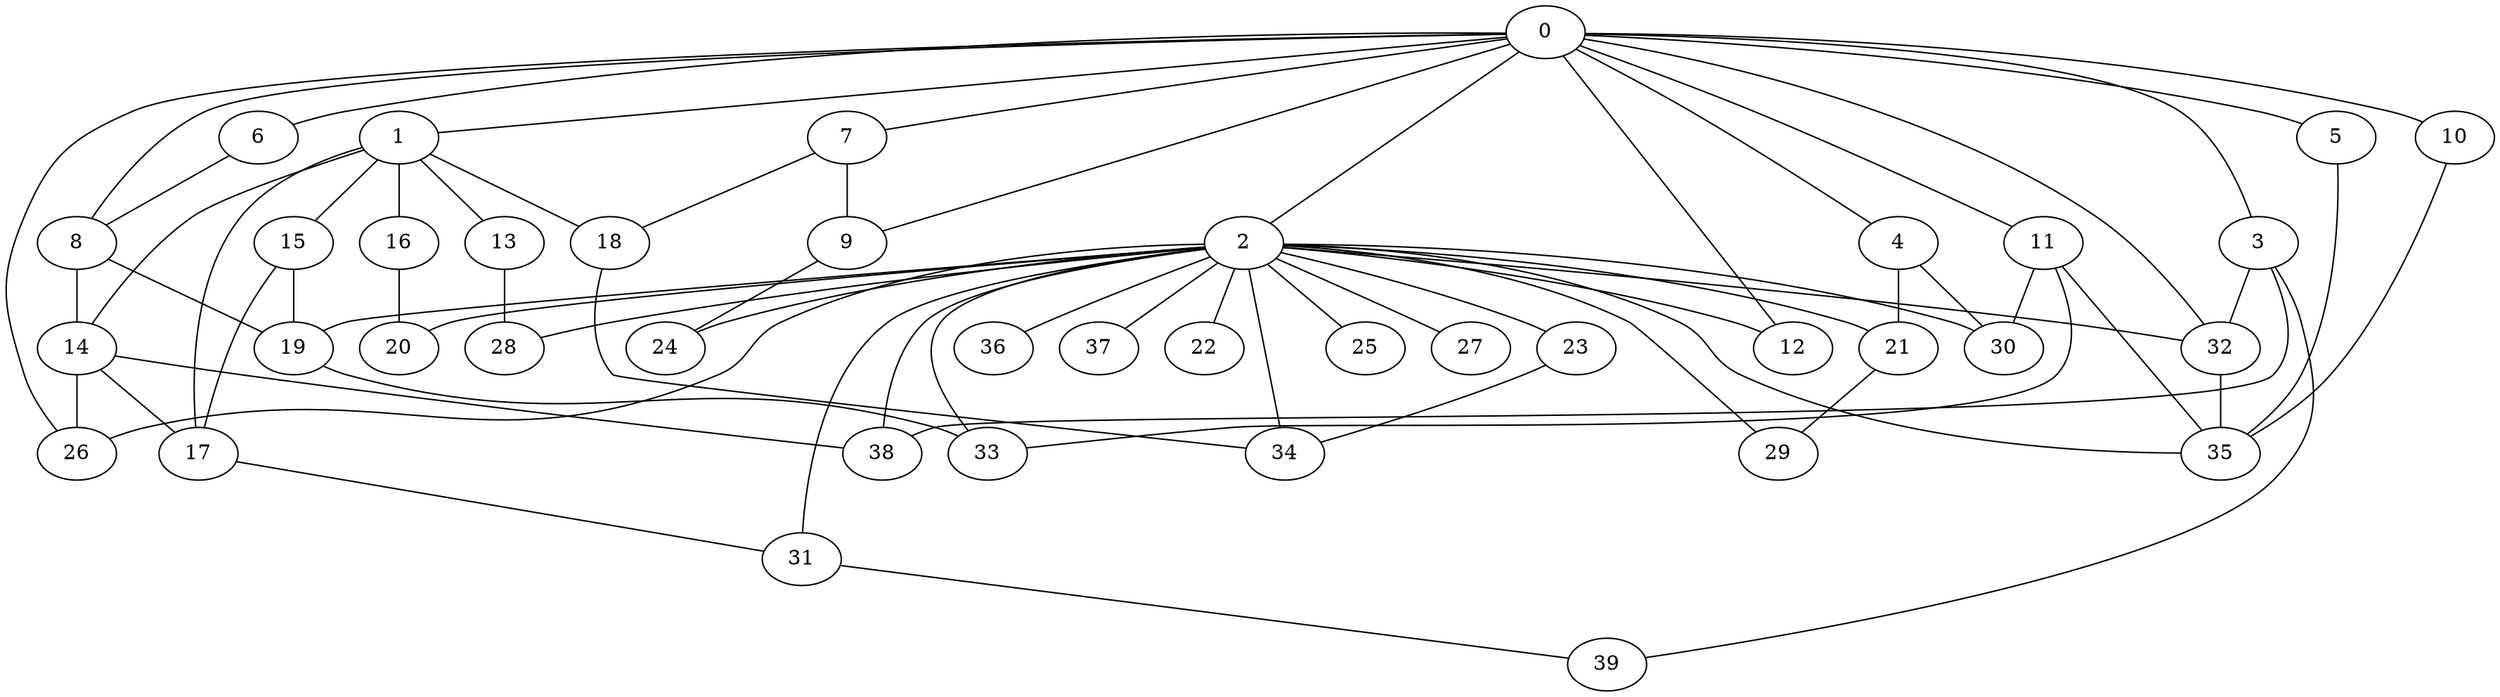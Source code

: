 
graph graphname {
    0 -- 1
0 -- 2
0 -- 3
0 -- 4
0 -- 5
0 -- 6
0 -- 7
0 -- 8
0 -- 9
0 -- 10
0 -- 11
0 -- 12
0 -- 32
0 -- 26
1 -- 13
1 -- 14
1 -- 15
1 -- 16
1 -- 17
1 -- 18
2 -- 32
2 -- 34
2 -- 35
2 -- 36
2 -- 37
2 -- 33
2 -- 19
2 -- 20
2 -- 21
2 -- 22
2 -- 23
2 -- 24
2 -- 25
2 -- 26
2 -- 27
2 -- 28
2 -- 29
2 -- 30
2 -- 31
2 -- 12
2 -- 38
3 -- 38
3 -- 39
3 -- 32
4 -- 21
4 -- 30
5 -- 35
6 -- 8
7 -- 9
7 -- 18
8 -- 19
8 -- 14
9 -- 24
10 -- 35
11 -- 35
11 -- 30
11 -- 33
13 -- 28
14 -- 17
14 -- 26
14 -- 38
15 -- 19
15 -- 17
16 -- 20
17 -- 31
18 -- 34
19 -- 33
21 -- 29
23 -- 34
31 -- 39
32 -- 35

}
